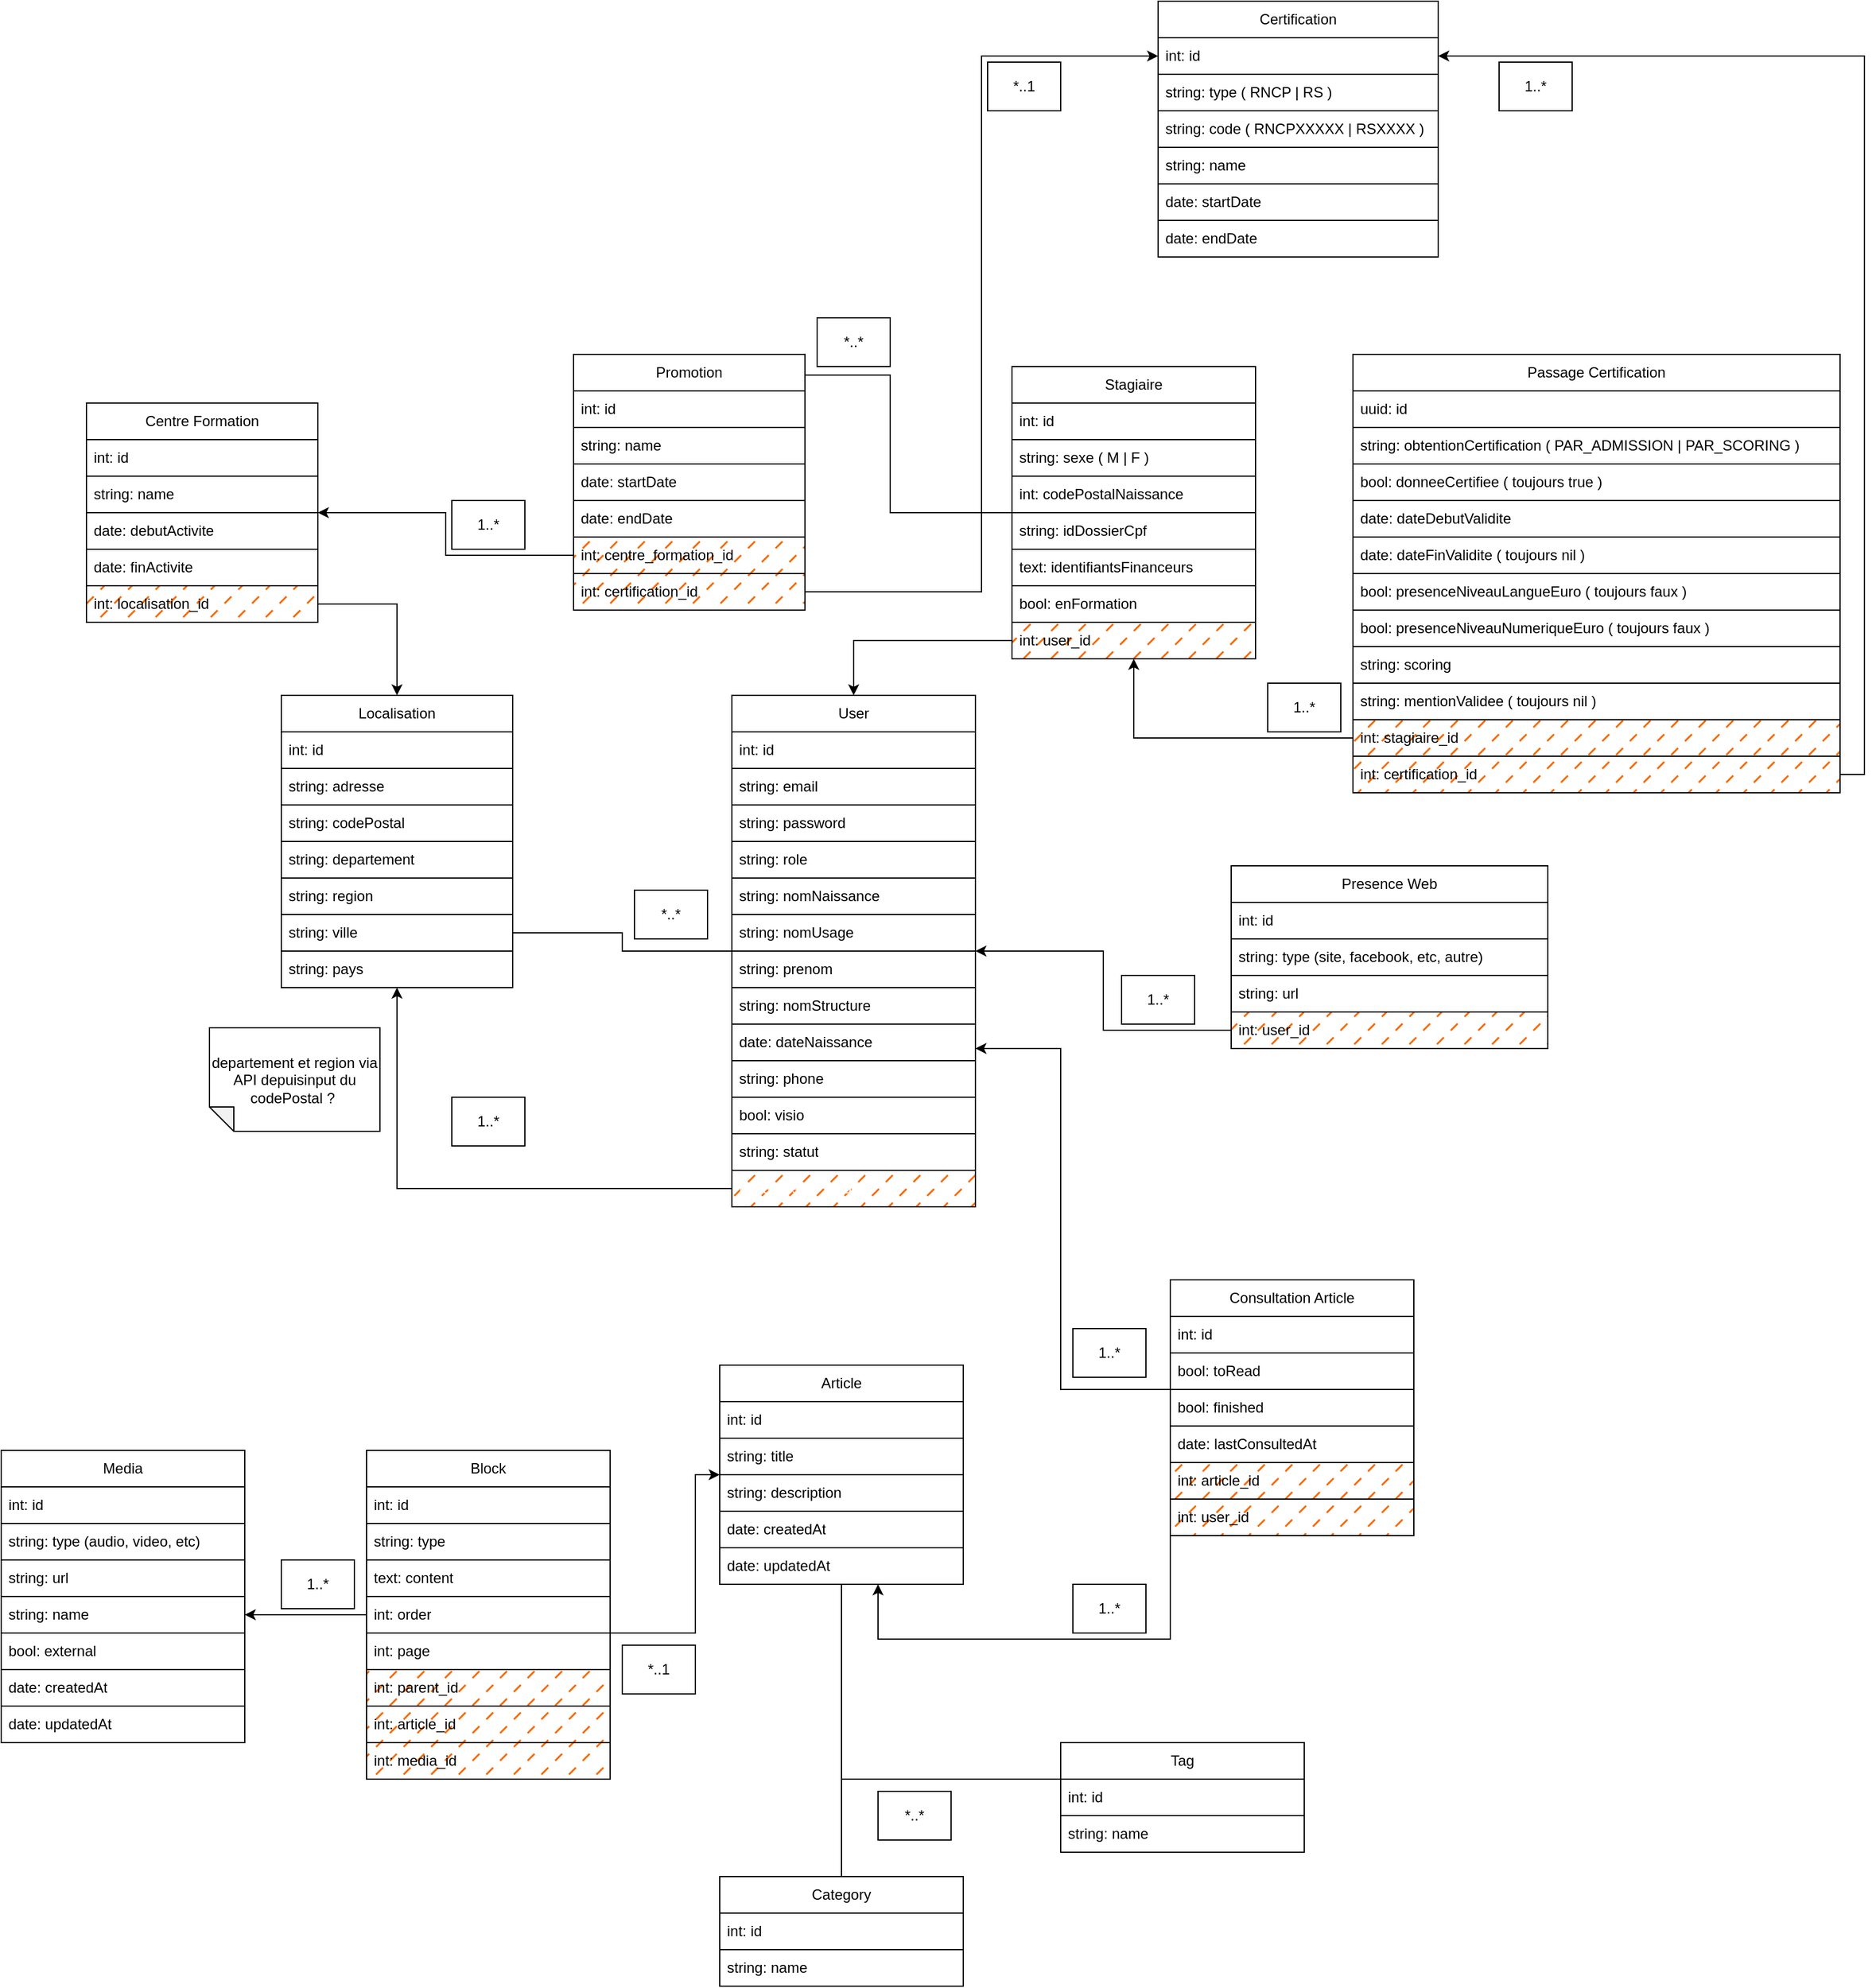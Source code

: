 <mxfile>
    <diagram name="Page-1" id="Tp8htie_owTlGBTcX6JP">
        <mxGraphModel dx="3956" dy="2882" grid="1" gridSize="10" guides="0" tooltips="1" connect="1" arrows="1" fold="1" page="1" pageScale="1" pageWidth="2336" pageHeight="1654" background="none" math="0" shadow="0">
            <root>
                <mxCell id="0"/>
                <mxCell id="1" parent="0"/>
                <mxCell id="n4U7ndQowQ5HId22_Uco-2" value="Certification" style="swimlane;fontStyle=0;childLayout=stackLayout;horizontal=1;startSize=30;horizontalStack=0;resizeParent=1;resizeParentMax=0;resizeLast=0;collapsible=1;marginBottom=0;whiteSpace=wrap;html=1;rounded=0;labelBackgroundColor=none;shadow=0;swimlaneLine=1;fillOpacity=100;snapToPoint=0;fixDash=0;metaEdit=0;backgroundOutline=0;enumerate=0;comic=0;strokeColor=default;" parent="1" vertex="1">
                    <mxGeometry x="-940" y="-1190" width="230" height="210" as="geometry">
                        <mxRectangle x="-190" y="630" width="100" height="30" as="alternateBounds"/>
                    </mxGeometry>
                </mxCell>
                <mxCell id="n4U7ndQowQ5HId22_Uco-3" value="int: id" style="text;align=left;verticalAlign=middle;spacingLeft=4;spacingRight=4;overflow=hidden;points=[[0,0.5],[1,0.5]];portConstraint=eastwest;rotatable=0;whiteSpace=wrap;html=1;rounded=0;labelBackgroundColor=none;shadow=0;swimlaneLine=1;fillOpacity=100;snapToPoint=0;fixDash=0;metaEdit=0;backgroundOutline=0;enumerate=0;comic=0;strokeColor=default;" parent="n4U7ndQowQ5HId22_Uco-2" vertex="1">
                    <mxGeometry y="30" width="230" height="30" as="geometry"/>
                </mxCell>
                <mxCell id="17" value="string: type ( RNCP | RS )" style="text;align=left;verticalAlign=middle;spacingLeft=4;spacingRight=4;overflow=hidden;points=[[0,0.5],[1,0.5]];portConstraint=eastwest;rotatable=0;whiteSpace=wrap;html=1;rounded=0;labelBackgroundColor=none;shadow=0;swimlaneLine=1;fillOpacity=100;snapToPoint=0;fixDash=0;metaEdit=0;backgroundOutline=0;enumerate=0;comic=0;strokeColor=default;" parent="n4U7ndQowQ5HId22_Uco-2" vertex="1">
                    <mxGeometry y="60" width="230" height="30" as="geometry"/>
                </mxCell>
                <mxCell id="n4U7ndQowQ5HId22_Uco-4" value="string: code ( RNCPXXXXX | RSXXXX )" style="text;align=left;verticalAlign=middle;spacingLeft=4;spacingRight=4;overflow=hidden;points=[[0,0.5],[1,0.5]];portConstraint=eastwest;rotatable=0;whiteSpace=wrap;html=1;rounded=0;labelBackgroundColor=none;shadow=0;swimlaneLine=1;fillOpacity=100;snapToPoint=0;fixDash=0;metaEdit=0;backgroundOutline=0;enumerate=0;comic=0;strokeColor=default;" parent="n4U7ndQowQ5HId22_Uco-2" vertex="1">
                    <mxGeometry y="90" width="230" height="30" as="geometry"/>
                </mxCell>
                <mxCell id="n4U7ndQowQ5HId22_Uco-5" value="string: name" style="text;align=left;verticalAlign=middle;spacingLeft=4;spacingRight=4;overflow=hidden;points=[[0,0.5],[1,0.5]];portConstraint=eastwest;rotatable=0;whiteSpace=wrap;html=1;rounded=0;labelBackgroundColor=none;shadow=0;swimlaneLine=1;fillOpacity=100;snapToPoint=0;fixDash=0;metaEdit=0;backgroundOutline=0;enumerate=0;comic=0;strokeColor=default;" parent="n4U7ndQowQ5HId22_Uco-2" vertex="1">
                    <mxGeometry y="120" width="230" height="30" as="geometry"/>
                </mxCell>
                <mxCell id="n4U7ndQowQ5HId22_Uco-6" value="date: startDate" style="text;align=left;verticalAlign=middle;spacingLeft=4;spacingRight=4;overflow=hidden;points=[[0,0.5],[1,0.5]];portConstraint=eastwest;rotatable=0;whiteSpace=wrap;html=1;rounded=0;labelBackgroundColor=none;shadow=0;swimlaneLine=1;fillOpacity=100;snapToPoint=0;fixDash=0;metaEdit=0;backgroundOutline=0;enumerate=0;comic=0;strokeColor=default;" parent="n4U7ndQowQ5HId22_Uco-2" vertex="1">
                    <mxGeometry y="150" width="230" height="30" as="geometry"/>
                </mxCell>
                <mxCell id="n4U7ndQowQ5HId22_Uco-7" value="date: endDate" style="text;align=left;verticalAlign=middle;spacingLeft=4;spacingRight=4;overflow=hidden;points=[[0,0.5],[1,0.5]];portConstraint=eastwest;rotatable=0;whiteSpace=wrap;html=1;rounded=0;labelBackgroundColor=none;shadow=0;swimlaneLine=1;fillOpacity=100;snapToPoint=0;fixDash=0;metaEdit=0;backgroundOutline=0;enumerate=0;comic=0;strokeColor=default;" parent="n4U7ndQowQ5HId22_Uco-2" vertex="1">
                    <mxGeometry y="180" width="230" height="30" as="geometry"/>
                </mxCell>
                <mxCell id="n4U7ndQowQ5HId22_Uco-8" value="Passage Certification" style="swimlane;fontStyle=0;childLayout=stackLayout;horizontal=1;startSize=30;horizontalStack=0;resizeParent=1;resizeParentMax=0;resizeLast=0;collapsible=1;marginBottom=0;whiteSpace=wrap;html=1;rounded=0;labelBackgroundColor=none;shadow=0;swimlaneLine=1;fillOpacity=100;snapToPoint=0;fixDash=0;metaEdit=0;backgroundOutline=0;enumerate=0;comic=0;strokeColor=default;" parent="1" vertex="1">
                    <mxGeometry x="-780" y="-900" width="400" height="360" as="geometry"/>
                </mxCell>
                <mxCell id="n4U7ndQowQ5HId22_Uco-9" value="uuid: id" style="text;align=left;verticalAlign=middle;spacingLeft=4;spacingRight=4;overflow=hidden;points=[[0,0.5],[1,0.5]];portConstraint=eastwest;rotatable=0;whiteSpace=wrap;html=1;rounded=0;labelBackgroundColor=none;shadow=0;swimlaneLine=1;fillOpacity=100;snapToPoint=0;fixDash=0;metaEdit=0;backgroundOutline=0;enumerate=0;comic=0;strokeColor=default;" parent="n4U7ndQowQ5HId22_Uco-8" vertex="1">
                    <mxGeometry y="30" width="400" height="30" as="geometry"/>
                </mxCell>
                <mxCell id="n4U7ndQowQ5HId22_Uco-10" value="string: obtentionCertification ( PAR_ADMISSION | PAR_SCORING )" style="text;align=left;verticalAlign=middle;spacingLeft=4;spacingRight=4;overflow=hidden;points=[[0,0.5],[1,0.5]];portConstraint=eastwest;rotatable=0;whiteSpace=wrap;html=1;rounded=0;labelBackgroundColor=none;shadow=0;swimlaneLine=1;fillOpacity=100;snapToPoint=0;fixDash=0;metaEdit=0;backgroundOutline=0;enumerate=0;comic=0;strokeColor=default;" parent="n4U7ndQowQ5HId22_Uco-8" vertex="1">
                    <mxGeometry y="60" width="400" height="30" as="geometry"/>
                </mxCell>
                <mxCell id="n4U7ndQowQ5HId22_Uco-11" value="bool: donneeCertifiee ( toujours true )" style="text;align=left;verticalAlign=middle;spacingLeft=4;spacingRight=4;overflow=hidden;points=[[0,0.5],[1,0.5]];portConstraint=eastwest;rotatable=0;whiteSpace=wrap;html=1;rounded=0;labelBackgroundColor=none;shadow=0;swimlaneLine=1;fillOpacity=100;snapToPoint=0;fixDash=0;metaEdit=0;backgroundOutline=0;enumerate=0;comic=0;strokeColor=default;" parent="n4U7ndQowQ5HId22_Uco-8" vertex="1">
                    <mxGeometry y="90" width="400" height="30" as="geometry"/>
                </mxCell>
                <mxCell id="n4U7ndQowQ5HId22_Uco-12" value="date: dateDebutValidite" style="text;align=left;verticalAlign=middle;spacingLeft=4;spacingRight=4;overflow=hidden;points=[[0,0.5],[1,0.5]];portConstraint=eastwest;rotatable=0;whiteSpace=wrap;html=1;rounded=0;labelBackgroundColor=none;shadow=0;swimlaneLine=1;fillOpacity=100;snapToPoint=0;fixDash=0;metaEdit=0;backgroundOutline=0;enumerate=0;comic=0;strokeColor=default;" parent="n4U7ndQowQ5HId22_Uco-8" vertex="1">
                    <mxGeometry y="120" width="400" height="30" as="geometry"/>
                </mxCell>
                <mxCell id="n4U7ndQowQ5HId22_Uco-13" value="date: dateFinValidite ( toujours nil )" style="text;align=left;verticalAlign=middle;spacingLeft=4;spacingRight=4;overflow=hidden;points=[[0,0.5],[1,0.5]];portConstraint=eastwest;rotatable=0;whiteSpace=wrap;html=1;rounded=0;labelBackgroundColor=none;shadow=0;swimlaneLine=1;fillOpacity=100;snapToPoint=0;fixDash=0;metaEdit=0;backgroundOutline=0;enumerate=0;comic=0;strokeColor=default;" parent="n4U7ndQowQ5HId22_Uco-8" vertex="1">
                    <mxGeometry y="150" width="400" height="30" as="geometry"/>
                </mxCell>
                <mxCell id="n4U7ndQowQ5HId22_Uco-14" value="bool: presenceNiveauLangueEuro ( toujours faux )" style="text;align=left;verticalAlign=middle;spacingLeft=4;spacingRight=4;overflow=hidden;points=[[0,0.5],[1,0.5]];portConstraint=eastwest;rotatable=0;whiteSpace=wrap;html=1;rounded=0;labelBackgroundColor=none;shadow=0;swimlaneLine=1;fillOpacity=100;snapToPoint=0;fixDash=0;metaEdit=0;backgroundOutline=0;enumerate=0;comic=0;strokeColor=default;" parent="n4U7ndQowQ5HId22_Uco-8" vertex="1">
                    <mxGeometry y="180" width="400" height="30" as="geometry"/>
                </mxCell>
                <mxCell id="n4U7ndQowQ5HId22_Uco-15" value="bool: presenceNiveauNumeriqueEuro ( toujours faux )" style="text;align=left;verticalAlign=middle;spacingLeft=4;spacingRight=4;overflow=hidden;points=[[0,0.5],[1,0.5]];portConstraint=eastwest;rotatable=0;whiteSpace=wrap;html=1;rounded=0;labelBackgroundColor=none;shadow=0;swimlaneLine=1;fillOpacity=100;snapToPoint=0;fixDash=0;metaEdit=0;backgroundOutline=0;enumerate=0;comic=0;strokeColor=default;" parent="n4U7ndQowQ5HId22_Uco-8" vertex="1">
                    <mxGeometry y="210" width="400" height="30" as="geometry"/>
                </mxCell>
                <mxCell id="n4U7ndQowQ5HId22_Uco-16" value="string: scoring" style="text;align=left;verticalAlign=middle;spacingLeft=4;spacingRight=4;overflow=hidden;points=[[0,0.5],[1,0.5]];portConstraint=eastwest;rotatable=0;whiteSpace=wrap;html=1;rounded=0;labelBackgroundColor=none;shadow=0;swimlaneLine=1;fillOpacity=100;snapToPoint=0;fixDash=0;metaEdit=0;backgroundOutline=0;enumerate=0;comic=0;strokeColor=default;" parent="n4U7ndQowQ5HId22_Uco-8" vertex="1">
                    <mxGeometry y="240" width="400" height="30" as="geometry"/>
                </mxCell>
                <mxCell id="n4U7ndQowQ5HId22_Uco-17" value="string: mentionValidee ( toujours nil )" style="text;align=left;verticalAlign=middle;spacingLeft=4;spacingRight=4;overflow=hidden;points=[[0,0.5],[1,0.5]];portConstraint=eastwest;rotatable=0;whiteSpace=wrap;html=1;rounded=0;labelBackgroundColor=none;shadow=0;swimlaneLine=1;fillOpacity=100;snapToPoint=0;fixDash=0;metaEdit=0;backgroundOutline=0;enumerate=0;comic=0;strokeColor=default;" parent="n4U7ndQowQ5HId22_Uco-8" vertex="1">
                    <mxGeometry y="270" width="400" height="30" as="geometry"/>
                </mxCell>
                <mxCell id="n4U7ndQowQ5HId22_Uco-43" value="int: stagiaire_id" style="text;align=left;verticalAlign=middle;spacingLeft=4;spacingRight=4;overflow=hidden;points=[[0,0.5],[1,0.5]];portConstraint=eastwest;rotatable=0;whiteSpace=wrap;html=1;rounded=0;labelBackgroundColor=none;shadow=0;swimlaneLine=1;fillOpacity=100;snapToPoint=0;fixDash=0;metaEdit=0;backgroundOutline=0;enumerate=0;comic=0;strokeColor=default;fillColor=#FA6800;fillStyle=dashed;" parent="n4U7ndQowQ5HId22_Uco-8" vertex="1">
                    <mxGeometry y="300" width="400" height="30" as="geometry"/>
                </mxCell>
                <mxCell id="n4U7ndQowQ5HId22_Uco-44" value="int: certification_id" style="text;align=left;verticalAlign=middle;spacingLeft=4;spacingRight=4;overflow=hidden;points=[[0,0.5],[1,0.5]];portConstraint=eastwest;rotatable=0;whiteSpace=wrap;html=1;rounded=0;labelBackgroundColor=none;shadow=0;swimlaneLine=1;fillOpacity=100;snapToPoint=0;fixDash=0;metaEdit=0;backgroundOutline=0;enumerate=0;comic=0;strokeColor=default;fillColor=#FA6800;fillStyle=dashed;" parent="n4U7ndQowQ5HId22_Uco-8" vertex="1">
                    <mxGeometry y="330" width="400" height="30" as="geometry"/>
                </mxCell>
                <mxCell id="MeiVLNRS7NFo7emPaHsi-109" style="edgeStyle=orthogonalEdgeStyle;rounded=0;orthogonalLoop=1;jettySize=auto;html=1;entryX=1;entryY=0.081;entryDx=0;entryDy=0;entryPerimeter=0;endArrow=none;endFill=0;" parent="1" source="122" target="2" edge="1">
                    <mxGeometry relative="1" as="geometry">
                        <mxPoint x="-1140" y="-790" as="sourcePoint"/>
                        <Array as="points">
                            <mxPoint x="-1160" y="-770"/>
                            <mxPoint x="-1160" y="-883"/>
                        </Array>
                    </mxGeometry>
                </mxCell>
                <mxCell id="n4U7ndQowQ5HId22_Uco-41" value="1..*" style="text;align=center;html=1;verticalAlign=middle;whiteSpace=wrap;rounded=0;labelBackgroundColor=none;shadow=0;swimlaneLine=1;fillOpacity=100;snapToPoint=0;fixDash=0;metaEdit=0;backgroundOutline=0;enumerate=0;comic=0;strokeColor=default;" parent="1" vertex="1">
                    <mxGeometry x="-850" y="-630" width="60" height="40" as="geometry"/>
                </mxCell>
                <mxCell id="2" value="Promotion" style="swimlane;fontStyle=0;childLayout=stackLayout;horizontal=1;startSize=30;horizontalStack=0;resizeParent=1;resizeParentMax=0;resizeLast=0;collapsible=1;marginBottom=0;whiteSpace=wrap;html=1;rounded=0;labelBackgroundColor=none;shadow=0;swimlaneLine=1;fillOpacity=100;snapToPoint=0;fixDash=0;metaEdit=0;backgroundOutline=0;enumerate=0;comic=0;strokeColor=default;" parent="1" vertex="1">
                    <mxGeometry x="-1420" y="-900" width="190" height="210" as="geometry"/>
                </mxCell>
                <mxCell id="18" value="int: id" style="text;align=left;verticalAlign=middle;spacingLeft=4;spacingRight=4;overflow=hidden;points=[[0,0.5],[1,0.5]];portConstraint=eastwest;rotatable=0;whiteSpace=wrap;html=1;rounded=0;labelBackgroundColor=none;shadow=0;swimlaneLine=1;fillOpacity=100;snapToPoint=0;fixDash=0;metaEdit=0;backgroundOutline=0;enumerate=0;comic=0;strokeColor=default;" parent="2" vertex="1">
                    <mxGeometry y="30" width="190" height="30" as="geometry"/>
                </mxCell>
                <mxCell id="3" value="string: name" style="text;align=left;verticalAlign=middle;spacingLeft=4;spacingRight=4;overflow=hidden;points=[[0,0.5],[1,0.5]];portConstraint=eastwest;rotatable=0;whiteSpace=wrap;html=1;rounded=0;labelBackgroundColor=none;shadow=0;swimlaneLine=1;fillOpacity=100;snapToPoint=0;fixDash=0;metaEdit=0;backgroundOutline=0;enumerate=0;comic=0;strokeColor=default;" parent="2" vertex="1">
                    <mxGeometry y="60" width="190" height="30" as="geometry"/>
                </mxCell>
                <mxCell id="19" value="date: startDate" style="text;align=left;verticalAlign=middle;spacingLeft=4;spacingRight=4;overflow=hidden;points=[[0,0.5],[1,0.5]];portConstraint=eastwest;rotatable=0;whiteSpace=wrap;html=1;rounded=0;labelBackgroundColor=none;shadow=0;swimlaneLine=1;fillOpacity=100;snapToPoint=0;fixDash=0;metaEdit=0;backgroundOutline=0;enumerate=0;comic=0;strokeColor=default;" parent="2" vertex="1">
                    <mxGeometry y="90" width="190" height="30" as="geometry"/>
                </mxCell>
                <mxCell id="20" value="date: endDate" style="text;align=left;verticalAlign=middle;spacingLeft=4;spacingRight=4;overflow=hidden;points=[[0,0.5],[1,0.5]];portConstraint=eastwest;rotatable=0;whiteSpace=wrap;html=1;rounded=0;labelBackgroundColor=none;shadow=0;swimlaneLine=1;fillOpacity=100;snapToPoint=0;fixDash=0;metaEdit=0;backgroundOutline=0;enumerate=0;comic=0;strokeColor=default;" parent="2" vertex="1">
                    <mxGeometry y="120" width="190" height="30" as="geometry"/>
                </mxCell>
                <mxCell id="29" value="int: centre_formation_id" style="text;align=left;verticalAlign=middle;spacingLeft=4;spacingRight=4;overflow=hidden;points=[[0,0.5],[1,0.5]];portConstraint=eastwest;rotatable=0;whiteSpace=wrap;html=1;rounded=0;labelBackgroundColor=none;shadow=0;swimlaneLine=1;fillOpacity=100;snapToPoint=0;fixDash=0;metaEdit=0;backgroundOutline=0;enumerate=0;comic=0;strokeColor=default;fillColor=#FA6800;fillStyle=dashed;" parent="2" vertex="1">
                    <mxGeometry y="150" width="190" height="30" as="geometry"/>
                </mxCell>
                <mxCell id="21" value="int: certification_id" style="text;align=left;verticalAlign=middle;spacingLeft=4;spacingRight=4;overflow=hidden;points=[[0,0.5],[1,0.5]];portConstraint=eastwest;rotatable=0;whiteSpace=wrap;html=1;rounded=0;labelBackgroundColor=none;shadow=0;swimlaneLine=1;fillOpacity=100;snapToPoint=0;fixDash=0;metaEdit=0;backgroundOutline=0;enumerate=0;comic=0;strokeColor=default;fillColor=#FA6800;fillStyle=dashed;" parent="2" vertex="1">
                    <mxGeometry y="180" width="190" height="30" as="geometry"/>
                </mxCell>
                <mxCell id="23" value="Centre Formation" style="swimlane;fontStyle=0;childLayout=stackLayout;horizontal=1;startSize=30;horizontalStack=0;resizeParent=1;resizeParentMax=0;resizeLast=0;collapsible=1;marginBottom=0;whiteSpace=wrap;html=1;rounded=0;labelBackgroundColor=none;shadow=0;swimlaneLine=1;fillOpacity=100;snapToPoint=0;fixDash=0;metaEdit=0;backgroundOutline=0;enumerate=0;comic=0;strokeColor=default;" parent="1" vertex="1">
                    <mxGeometry x="-1820" y="-860" width="190" height="180" as="geometry"/>
                </mxCell>
                <mxCell id="24" value="int: id" style="text;align=left;verticalAlign=middle;spacingLeft=4;spacingRight=4;overflow=hidden;points=[[0,0.5],[1,0.5]];portConstraint=eastwest;rotatable=0;whiteSpace=wrap;html=1;rounded=0;labelBackgroundColor=none;shadow=0;swimlaneLine=1;fillOpacity=100;snapToPoint=0;fixDash=0;metaEdit=0;backgroundOutline=0;enumerate=0;comic=0;strokeColor=default;" parent="23" vertex="1">
                    <mxGeometry y="30" width="190" height="30" as="geometry"/>
                </mxCell>
                <mxCell id="25" value="string: name" style="text;align=left;verticalAlign=middle;spacingLeft=4;spacingRight=4;overflow=hidden;points=[[0,0.5],[1,0.5]];portConstraint=eastwest;rotatable=0;whiteSpace=wrap;html=1;rounded=0;labelBackgroundColor=none;shadow=0;swimlaneLine=1;fillOpacity=100;snapToPoint=0;fixDash=0;metaEdit=0;backgroundOutline=0;enumerate=0;comic=0;strokeColor=default;" parent="23" vertex="1">
                    <mxGeometry y="60" width="190" height="30" as="geometry"/>
                </mxCell>
                <mxCell id="26" value="date: debutActivite" style="text;align=left;verticalAlign=middle;spacingLeft=4;spacingRight=4;overflow=hidden;points=[[0,0.5],[1,0.5]];portConstraint=eastwest;rotatable=0;whiteSpace=wrap;html=1;rounded=0;labelBackgroundColor=none;shadow=0;swimlaneLine=1;fillOpacity=100;snapToPoint=0;fixDash=0;metaEdit=0;backgroundOutline=0;enumerate=0;comic=0;strokeColor=default;" parent="23" vertex="1">
                    <mxGeometry y="90" width="190" height="30" as="geometry"/>
                </mxCell>
                <mxCell id="27" value="date: finActivite" style="text;align=left;verticalAlign=middle;spacingLeft=4;spacingRight=4;overflow=hidden;points=[[0,0.5],[1,0.5]];portConstraint=eastwest;rotatable=0;whiteSpace=wrap;html=1;rounded=0;labelBackgroundColor=none;shadow=0;swimlaneLine=1;fillOpacity=100;snapToPoint=0;fixDash=0;metaEdit=0;backgroundOutline=0;enumerate=0;comic=0;strokeColor=default;" parent="23" vertex="1">
                    <mxGeometry y="120" width="190" height="30" as="geometry"/>
                </mxCell>
                <mxCell id="76" value="int: localisation_id" style="text;align=left;verticalAlign=middle;spacingLeft=4;spacingRight=4;overflow=hidden;points=[[0,0.5],[1,0.5]];portConstraint=eastwest;rotatable=0;whiteSpace=wrap;html=1;rounded=0;labelBackgroundColor=none;shadow=0;swimlaneLine=1;fillOpacity=100;snapToPoint=0;fixDash=0;metaEdit=0;backgroundOutline=0;enumerate=0;comic=0;strokeColor=default;fillColor=#FA6800;fillStyle=dashed;" parent="23" vertex="1">
                    <mxGeometry y="150" width="190" height="30" as="geometry"/>
                </mxCell>
                <mxCell id="50" style="edgeStyle=orthogonalEdgeStyle;rounded=0;html=1;endArrow=none;endFill=0;labelBackgroundColor=none;fontColor=default;shadow=0;swimlaneLine=1;fillOpacity=100;snapToPoint=0;fixDash=0;metaEdit=0;backgroundOutline=0;enumerate=0;comic=0;strokeColor=default;" parent="1" source="38" target="166" edge="1">
                    <mxGeometry relative="1" as="geometry">
                        <mxPoint x="-1290" y="-715" as="targetPoint"/>
                    </mxGeometry>
                </mxCell>
                <mxCell id="33" value="Localisation" style="swimlane;fontStyle=0;childLayout=stackLayout;horizontal=1;startSize=30;horizontalStack=0;resizeParent=1;resizeParentMax=0;resizeLast=0;collapsible=1;marginBottom=0;whiteSpace=wrap;html=1;rounded=0;labelBackgroundColor=none;shadow=0;swimlaneLine=1;fillOpacity=100;snapToPoint=0;fixDash=0;metaEdit=0;backgroundOutline=0;enumerate=0;comic=0;strokeColor=default;" parent="1" vertex="1">
                    <mxGeometry x="-1660" y="-620" width="190" height="240" as="geometry"/>
                </mxCell>
                <mxCell id="34" value="int: id" style="text;align=left;verticalAlign=middle;spacingLeft=4;spacingRight=4;overflow=hidden;points=[[0,0.5],[1,0.5]];portConstraint=eastwest;rotatable=0;whiteSpace=wrap;html=1;rounded=0;labelBackgroundColor=none;shadow=0;swimlaneLine=1;fillOpacity=100;snapToPoint=0;fixDash=0;metaEdit=0;backgroundOutline=0;enumerate=0;comic=0;strokeColor=default;" parent="33" vertex="1">
                    <mxGeometry y="30" width="190" height="30" as="geometry"/>
                </mxCell>
                <mxCell id="36" value="string: adresse" style="text;align=left;verticalAlign=middle;spacingLeft=4;spacingRight=4;overflow=hidden;points=[[0,0.5],[1,0.5]];portConstraint=eastwest;rotatable=0;whiteSpace=wrap;html=1;rounded=0;labelBackgroundColor=none;shadow=0;swimlaneLine=1;fillOpacity=100;snapToPoint=0;fixDash=0;metaEdit=0;backgroundOutline=0;enumerate=0;comic=0;strokeColor=default;" parent="33" vertex="1">
                    <mxGeometry y="60" width="190" height="30" as="geometry"/>
                </mxCell>
                <mxCell id="35" value="string:&amp;nbsp;codePostal" style="text;align=left;verticalAlign=middle;spacingLeft=4;spacingRight=4;overflow=hidden;points=[[0,0.5],[1,0.5]];portConstraint=eastwest;rotatable=0;whiteSpace=wrap;html=1;rounded=0;labelBackgroundColor=none;shadow=0;swimlaneLine=1;fillOpacity=100;snapToPoint=0;fixDash=0;metaEdit=0;backgroundOutline=0;enumerate=0;comic=0;strokeColor=default;" parent="33" vertex="1">
                    <mxGeometry y="90" width="190" height="30" as="geometry"/>
                </mxCell>
                <mxCell id="79" value="string: departement&amp;nbsp;" style="text;align=left;verticalAlign=middle;spacingLeft=4;spacingRight=4;overflow=hidden;points=[[0,0.5],[1,0.5]];portConstraint=eastwest;rotatable=0;whiteSpace=wrap;html=1;rounded=0;labelBackgroundColor=none;shadow=0;swimlaneLine=1;fillOpacity=100;snapToPoint=0;fixDash=0;metaEdit=0;backgroundOutline=0;enumerate=0;comic=0;strokeColor=default;" parent="33" vertex="1">
                    <mxGeometry y="120" width="190" height="30" as="geometry"/>
                </mxCell>
                <mxCell id="80" value="string: region" style="text;align=left;verticalAlign=middle;spacingLeft=4;spacingRight=4;overflow=hidden;points=[[0,0.5],[1,0.5]];portConstraint=eastwest;rotatable=0;whiteSpace=wrap;html=1;rounded=0;labelBackgroundColor=none;shadow=0;swimlaneLine=1;fillOpacity=100;snapToPoint=0;fixDash=0;metaEdit=0;backgroundOutline=0;enumerate=0;comic=0;strokeColor=default;" parent="33" vertex="1">
                    <mxGeometry y="150" width="190" height="30" as="geometry"/>
                </mxCell>
                <mxCell id="38" value="string: ville" style="text;align=left;verticalAlign=middle;spacingLeft=4;spacingRight=4;overflow=hidden;points=[[0,0.5],[1,0.5]];portConstraint=eastwest;rotatable=0;whiteSpace=wrap;html=1;rounded=0;labelBackgroundColor=none;shadow=0;swimlaneLine=1;fillOpacity=100;snapToPoint=0;fixDash=0;metaEdit=0;backgroundOutline=0;enumerate=0;comic=0;strokeColor=default;" parent="33" vertex="1">
                    <mxGeometry y="180" width="190" height="30" as="geometry"/>
                </mxCell>
                <mxCell id="37" value="string: pays" style="text;align=left;verticalAlign=middle;spacingLeft=4;spacingRight=4;overflow=hidden;points=[[0,0.5],[1,0.5]];portConstraint=eastwest;rotatable=0;whiteSpace=wrap;html=1;rounded=0;labelBackgroundColor=none;shadow=0;swimlaneLine=1;fillOpacity=100;snapToPoint=0;fixDash=0;metaEdit=0;backgroundOutline=0;enumerate=0;comic=0;strokeColor=default;" parent="33" vertex="1">
                    <mxGeometry y="210" width="190" height="30" as="geometry"/>
                </mxCell>
                <mxCell id="51" value="*..*" style="text;align=center;html=1;verticalAlign=middle;whiteSpace=wrap;rounded=0;labelBackgroundColor=none;shadow=0;swimlaneLine=1;fillOpacity=100;snapToPoint=0;fixDash=0;metaEdit=0;backgroundOutline=0;enumerate=0;comic=0;strokeColor=default;" parent="1" vertex="1">
                    <mxGeometry x="-1370" y="-460" width="60" height="40" as="geometry"/>
                </mxCell>
                <mxCell id="56" value="1..*" style="text;align=center;html=1;verticalAlign=middle;whiteSpace=wrap;rounded=0;labelBackgroundColor=none;shadow=0;swimlaneLine=1;fillOpacity=100;snapToPoint=0;fixDash=0;metaEdit=0;backgroundOutline=0;enumerate=0;comic=0;strokeColor=default;" parent="1" vertex="1">
                    <mxGeometry x="-1520" y="-780" width="60" height="40" as="geometry"/>
                </mxCell>
                <mxCell id="57" value="*..1" style="text;align=center;html=1;verticalAlign=middle;whiteSpace=wrap;rounded=0;labelBackgroundColor=none;shadow=0;swimlaneLine=1;fillOpacity=100;snapToPoint=0;fixDash=0;metaEdit=0;backgroundOutline=0;enumerate=0;comic=0;strokeColor=default;" parent="1" vertex="1">
                    <mxGeometry x="-1080" y="-1140" width="60" height="40" as="geometry"/>
                </mxCell>
                <mxCell id="85" value="departement et region via API depuisinput du codePostal ?&amp;nbsp;" style="shape=note;whiteSpace=wrap;html=1;backgroundOutline=0;darkOpacity=0.05;fillStyle=solid;direction=west;gradientDirection=north;shadow=0;size=20;pointerEvents=1;rounded=0;labelBackgroundColor=none;swimlaneLine=1;fillOpacity=100;snapToPoint=0;fixDash=0;metaEdit=0;enumerate=0;comic=0;strokeColor=default;" parent="1" vertex="1">
                    <mxGeometry x="-1719" y="-347" width="140" height="85" as="geometry"/>
                </mxCell>
                <mxCell id="94" style="edgeStyle=orthogonalEdgeStyle;rounded=0;html=1;startArrow=none;startFill=0;endArrow=classic;endFill=1;labelBackgroundColor=none;fontColor=default;shadow=0;swimlaneLine=1;fillOpacity=100;snapToPoint=0;fixDash=0;metaEdit=0;backgroundOutline=0;enumerate=0;comic=0;strokeColor=default;" parent="1" source="93" target="166" edge="1">
                    <mxGeometry relative="1" as="geometry">
                        <mxPoint x="-1040" y="-425" as="targetPoint"/>
                    </mxGeometry>
                </mxCell>
                <mxCell id="87" value="Presence Web" style="swimlane;fontStyle=0;childLayout=stackLayout;horizontal=1;startSize=30;horizontalStack=0;resizeParent=1;resizeParentMax=0;resizeLast=0;collapsible=1;marginBottom=0;whiteSpace=wrap;html=1;rounded=0;labelBackgroundColor=none;fillColor=default;shadow=0;swimlaneLine=1;fillOpacity=100;snapToPoint=0;fixDash=0;metaEdit=0;backgroundOutline=0;enumerate=0;comic=0;strokeColor=default;" parent="1" vertex="1">
                    <mxGeometry x="-880" y="-480" width="260" height="150" as="geometry">
                        <mxRectangle x="-190" y="630" width="100" height="30" as="alternateBounds"/>
                    </mxGeometry>
                </mxCell>
                <mxCell id="88" value="int: id" style="text;align=left;verticalAlign=middle;spacingLeft=4;spacingRight=4;overflow=hidden;points=[[0,0.5],[1,0.5]];portConstraint=eastwest;rotatable=0;whiteSpace=wrap;html=1;rounded=0;labelBackgroundColor=none;shadow=0;swimlaneLine=1;fillOpacity=100;snapToPoint=0;fixDash=0;metaEdit=0;backgroundOutline=0;enumerate=0;comic=0;strokeColor=default;" parent="87" vertex="1">
                    <mxGeometry y="30" width="260" height="30" as="geometry"/>
                </mxCell>
                <mxCell id="89" value="string: type (site, facebook, etc, autre)" style="text;align=left;verticalAlign=middle;spacingLeft=4;spacingRight=4;overflow=hidden;points=[[0,0.5],[1,0.5]];portConstraint=eastwest;rotatable=0;whiteSpace=wrap;html=1;rounded=0;labelBackgroundColor=none;shadow=0;swimlaneLine=1;fillOpacity=100;snapToPoint=0;fixDash=0;metaEdit=0;backgroundOutline=0;enumerate=0;comic=0;strokeColor=default;" parent="87" vertex="1">
                    <mxGeometry y="60" width="260" height="30" as="geometry"/>
                </mxCell>
                <mxCell id="90" value="string: url" style="text;align=left;verticalAlign=middle;spacingLeft=4;spacingRight=4;overflow=hidden;points=[[0,0.5],[1,0.5]];portConstraint=eastwest;rotatable=0;whiteSpace=wrap;html=1;rounded=0;labelBackgroundColor=none;fillColor=none;shadow=0;swimlaneLine=1;fillOpacity=100;snapToPoint=0;fixDash=0;metaEdit=0;backgroundOutline=0;enumerate=0;comic=0;strokeColor=default;" parent="87" vertex="1">
                    <mxGeometry y="90" width="260" height="30" as="geometry"/>
                </mxCell>
                <mxCell id="93" value="int: user_id" style="text;align=left;verticalAlign=middle;spacingLeft=4;spacingRight=4;overflow=hidden;points=[[0,0.5],[1,0.5]];portConstraint=eastwest;rotatable=0;whiteSpace=wrap;html=1;rounded=0;labelBackgroundColor=none;shadow=0;swimlaneLine=1;fillOpacity=100;snapToPoint=0;fixDash=0;metaEdit=0;backgroundOutline=0;enumerate=0;comic=0;strokeColor=default;fillColor=#FA6800;fillStyle=dashed;" parent="87" vertex="1">
                    <mxGeometry y="120" width="260" height="30" as="geometry"/>
                </mxCell>
                <mxCell id="95" value="1..*" style="text;align=center;html=1;verticalAlign=middle;whiteSpace=wrap;rounded=0;labelBackgroundColor=none;shadow=0;swimlaneLine=1;fillOpacity=100;snapToPoint=0;fixDash=0;metaEdit=0;backgroundOutline=0;enumerate=0;comic=0;strokeColor=default;" parent="1" vertex="1">
                    <mxGeometry x="-970" y="-390" width="60" height="40" as="geometry"/>
                </mxCell>
                <mxCell id="MeiVLNRS7NFo7emPaHsi-104" style="edgeStyle=orthogonalEdgeStyle;rounded=0;orthogonalLoop=1;jettySize=auto;html=1;exitX=1;exitY=0.5;exitDx=0;exitDy=0;entryX=1;entryY=0.5;entryDx=0;entryDy=0;" parent="1" source="n4U7ndQowQ5HId22_Uco-44" target="n4U7ndQowQ5HId22_Uco-3" edge="1">
                    <mxGeometry relative="1" as="geometry"/>
                </mxCell>
                <mxCell id="MeiVLNRS7NFo7emPaHsi-107" style="edgeStyle=orthogonalEdgeStyle;rounded=0;orthogonalLoop=1;jettySize=auto;html=1;exitX=1;exitY=0.5;exitDx=0;exitDy=0;" parent="1" source="21" target="n4U7ndQowQ5HId22_Uco-3" edge="1">
                    <mxGeometry relative="1" as="geometry"/>
                </mxCell>
                <mxCell id="MeiVLNRS7NFo7emPaHsi-110" value="1..*" style="text;align=center;html=1;verticalAlign=middle;whiteSpace=wrap;rounded=0;labelBackgroundColor=none;shadow=0;swimlaneLine=1;fillOpacity=100;snapToPoint=0;fixDash=0;metaEdit=0;backgroundOutline=0;enumerate=0;comic=0;strokeColor=default;" parent="1" vertex="1">
                    <mxGeometry x="-660" y="-1140" width="60" height="40" as="geometry"/>
                </mxCell>
                <mxCell id="MeiVLNRS7NFo7emPaHsi-111" style="edgeStyle=orthogonalEdgeStyle;rounded=0;orthogonalLoop=1;jettySize=auto;html=1;exitX=0;exitY=0.5;exitDx=0;exitDy=0;" parent="1" source="n4U7ndQowQ5HId22_Uco-43" target="122" edge="1">
                    <mxGeometry relative="1" as="geometry">
                        <mxPoint x="-960" y="-70" as="targetPoint"/>
                    </mxGeometry>
                </mxCell>
                <mxCell id="105" style="edgeStyle=orthogonalEdgeStyle;rounded=0;html=1;startArrow=none;startFill=0;endArrow=classic;endFill=1;exitX=0;exitY=0.5;exitDx=0;exitDy=0;" parent="1" source="180" target="33" edge="1">
                    <mxGeometry relative="1" as="geometry">
                        <mxPoint x="-1280" y="-270" as="sourcePoint"/>
                    </mxGeometry>
                </mxCell>
                <mxCell id="106" value="1..*" style="text;align=center;html=1;verticalAlign=middle;whiteSpace=wrap;rounded=0;labelBackgroundColor=none;shadow=0;swimlaneLine=1;fillOpacity=100;snapToPoint=0;fixDash=0;metaEdit=0;backgroundOutline=0;enumerate=0;comic=0;strokeColor=default;" parent="1" vertex="1">
                    <mxGeometry x="-1520" y="-290" width="60" height="40" as="geometry"/>
                </mxCell>
                <mxCell id="122" value="Stagiaire" style="swimlane;fontStyle=0;childLayout=stackLayout;horizontal=1;startSize=30;horizontalStack=0;resizeParent=1;resizeParentMax=0;resizeLast=0;collapsible=1;marginBottom=0;whiteSpace=wrap;html=1;rounded=0;labelBackgroundColor=none;shadow=0;swimlaneLine=1;fillOpacity=100;snapToPoint=0;fixDash=0;metaEdit=0;backgroundOutline=0;enumerate=0;comic=0;strokeColor=default;" parent="1" vertex="1">
                    <mxGeometry x="-1060" y="-890" width="200" height="240" as="geometry"/>
                </mxCell>
                <mxCell id="123" value="int: id" style="text;align=left;verticalAlign=middle;spacingLeft=4;spacingRight=4;overflow=hidden;points=[[0,0.5],[1,0.5]];portConstraint=eastwest;rotatable=0;whiteSpace=wrap;html=1;rounded=0;labelBackgroundColor=none;shadow=0;swimlaneLine=1;fillOpacity=100;snapToPoint=0;fixDash=0;metaEdit=0;backgroundOutline=0;enumerate=0;comic=0;strokeColor=default;" parent="122" vertex="1">
                    <mxGeometry y="30" width="200" height="30" as="geometry"/>
                </mxCell>
                <mxCell id="128" value="string: sexe ( M | F )" style="text;align=left;verticalAlign=middle;spacingLeft=4;spacingRight=4;overflow=hidden;points=[[0,0.5],[1,0.5]];portConstraint=eastwest;rotatable=0;whiteSpace=wrap;html=1;rounded=0;labelBackgroundColor=none;shadow=0;swimlaneLine=1;fillOpacity=100;snapToPoint=0;fixDash=0;metaEdit=0;backgroundOutline=0;enumerate=0;comic=0;strokeColor=default;" parent="122" vertex="1">
                    <mxGeometry y="60" width="200" height="30" as="geometry"/>
                </mxCell>
                <mxCell id="129" value="int: codePostalNaissance" style="text;align=left;verticalAlign=middle;spacingLeft=4;spacingRight=4;overflow=hidden;points=[[0,0.5],[1,0.5]];portConstraint=eastwest;rotatable=0;whiteSpace=wrap;html=1;rounded=0;labelBackgroundColor=none;shadow=0;swimlaneLine=1;fillOpacity=100;snapToPoint=0;fixDash=0;metaEdit=0;backgroundOutline=0;enumerate=0;comic=0;strokeColor=default;" parent="122" vertex="1">
                    <mxGeometry y="90" width="200" height="30" as="geometry"/>
                </mxCell>
                <mxCell id="130" value="string: idDossierCpf" style="text;align=left;verticalAlign=middle;spacingLeft=4;spacingRight=4;overflow=hidden;points=[[0,0.5],[1,0.5]];portConstraint=eastwest;rotatable=0;whiteSpace=wrap;html=1;rounded=0;labelBackgroundColor=none;shadow=0;swimlaneLine=1;fillOpacity=100;snapToPoint=0;fixDash=0;metaEdit=0;backgroundOutline=0;enumerate=0;comic=0;strokeColor=default;" parent="122" vertex="1">
                    <mxGeometry y="120" width="200" height="30" as="geometry"/>
                </mxCell>
                <mxCell id="133" value="text: identifiantsFinanceurs" style="text;align=left;verticalAlign=middle;spacingLeft=4;spacingRight=4;overflow=hidden;points=[[0,0.5],[1,0.5]];portConstraint=eastwest;rotatable=0;whiteSpace=wrap;html=1;rounded=0;labelBackgroundColor=none;shadow=0;swimlaneLine=1;fillOpacity=100;snapToPoint=0;fixDash=0;metaEdit=0;backgroundOutline=0;enumerate=0;comic=0;strokeColor=default;" parent="122" vertex="1">
                    <mxGeometry y="150" width="200" height="30" as="geometry"/>
                </mxCell>
                <mxCell id="146" value="bool: enFormation" style="text;align=left;verticalAlign=middle;spacingLeft=4;spacingRight=4;overflow=hidden;points=[[0,0.5],[1,0.5]];portConstraint=eastwest;rotatable=0;whiteSpace=wrap;html=1;rounded=0;labelBackgroundColor=none;shadow=0;swimlaneLine=1;fillOpacity=100;snapToPoint=0;fixDash=0;metaEdit=0;backgroundOutline=0;enumerate=0;comic=0;strokeColor=default;" parent="122" vertex="1">
                    <mxGeometry y="180" width="200" height="30" as="geometry"/>
                </mxCell>
                <mxCell id="184" value="int: user_id" style="text;align=left;verticalAlign=middle;spacingLeft=4;spacingRight=4;overflow=hidden;points=[[0,0.5],[1,0.5]];portConstraint=eastwest;rotatable=0;whiteSpace=wrap;html=1;rounded=0;labelBackgroundColor=none;shadow=0;swimlaneLine=1;fillOpacity=100;snapToPoint=0;fixDash=0;metaEdit=0;backgroundOutline=0;enumerate=0;comic=0;strokeColor=default;fillColor=#FA6800;fillStyle=dashed;" parent="122" vertex="1">
                    <mxGeometry y="210" width="200" height="30" as="geometry"/>
                </mxCell>
                <mxCell id="166" value="User" style="swimlane;fontStyle=0;childLayout=stackLayout;horizontal=1;startSize=30;horizontalStack=0;resizeParent=1;resizeParentMax=0;resizeLast=0;collapsible=1;marginBottom=0;whiteSpace=wrap;html=1;rounded=0;labelBackgroundColor=none;shadow=0;swimlaneLine=1;fillOpacity=100;snapToPoint=0;fixDash=0;metaEdit=0;backgroundOutline=0;enumerate=0;comic=0;strokeColor=default;" parent="1" vertex="1">
                    <mxGeometry x="-1290" y="-620" width="200" height="420" as="geometry"/>
                </mxCell>
                <mxCell id="167" value="int: id" style="text;align=left;verticalAlign=middle;spacingLeft=4;spacingRight=4;overflow=hidden;points=[[0,0.5],[1,0.5]];portConstraint=eastwest;rotatable=0;whiteSpace=wrap;html=1;rounded=0;labelBackgroundColor=none;shadow=0;swimlaneLine=1;fillOpacity=100;snapToPoint=0;fixDash=0;metaEdit=0;backgroundOutline=0;enumerate=0;comic=0;strokeColor=default;" parent="166" vertex="1">
                    <mxGeometry y="30" width="200" height="30" as="geometry"/>
                </mxCell>
                <mxCell id="168" value="string: email" style="text;align=left;verticalAlign=middle;spacingLeft=4;spacingRight=4;overflow=hidden;points=[[0,0.5],[1,0.5]];portConstraint=eastwest;rotatable=0;whiteSpace=wrap;html=1;rounded=0;labelBackgroundColor=none;shadow=0;swimlaneLine=1;fillOpacity=100;snapToPoint=0;fixDash=0;metaEdit=0;backgroundOutline=0;enumerate=0;comic=0;strokeColor=default;" parent="166" vertex="1">
                    <mxGeometry y="60" width="200" height="30" as="geometry"/>
                </mxCell>
                <mxCell id="169" value="string: password" style="text;align=left;verticalAlign=middle;spacingLeft=4;spacingRight=4;overflow=hidden;points=[[0,0.5],[1,0.5]];portConstraint=eastwest;rotatable=0;whiteSpace=wrap;html=1;rounded=0;labelBackgroundColor=none;shadow=0;swimlaneLine=1;fillOpacity=100;snapToPoint=0;fixDash=0;metaEdit=0;backgroundOutline=0;enumerate=0;comic=0;strokeColor=default;" parent="166" vertex="1">
                    <mxGeometry y="90" width="200" height="30" as="geometry"/>
                </mxCell>
                <mxCell id="170" value="string: role" style="text;align=left;verticalAlign=middle;spacingLeft=4;spacingRight=4;overflow=hidden;points=[[0,0.5],[1,0.5]];portConstraint=eastwest;rotatable=0;whiteSpace=wrap;html=1;rounded=0;labelBackgroundColor=none;shadow=0;swimlaneLine=1;fillOpacity=100;snapToPoint=0;fixDash=0;metaEdit=0;backgroundOutline=0;enumerate=0;comic=0;strokeColor=default;" parent="166" vertex="1">
                    <mxGeometry y="120" width="200" height="30" as="geometry"/>
                </mxCell>
                <mxCell id="173" value="string: nomNaissance" style="text;align=left;verticalAlign=middle;spacingLeft=4;spacingRight=4;overflow=hidden;points=[[0,0.5],[1,0.5]];portConstraint=eastwest;rotatable=0;whiteSpace=wrap;html=1;rounded=0;labelBackgroundColor=none;shadow=0;swimlaneLine=1;fillOpacity=100;snapToPoint=0;fixDash=0;metaEdit=0;backgroundOutline=0;enumerate=0;comic=0;strokeColor=default;" parent="166" vertex="1">
                    <mxGeometry y="150" width="200" height="30" as="geometry"/>
                </mxCell>
                <mxCell id="174" value="string: nomUsage" style="text;align=left;verticalAlign=middle;spacingLeft=4;spacingRight=4;overflow=hidden;points=[[0,0.5],[1,0.5]];portConstraint=eastwest;rotatable=0;whiteSpace=wrap;html=1;rounded=0;labelBackgroundColor=none;shadow=0;swimlaneLine=1;fillOpacity=100;snapToPoint=0;fixDash=0;metaEdit=0;backgroundOutline=0;enumerate=0;comic=0;strokeColor=default;" parent="166" vertex="1">
                    <mxGeometry y="180" width="200" height="30" as="geometry"/>
                </mxCell>
                <mxCell id="175" value="string: prenom" style="text;align=left;verticalAlign=middle;spacingLeft=4;spacingRight=4;overflow=hidden;points=[[0,0.5],[1,0.5]];portConstraint=eastwest;rotatable=0;whiteSpace=wrap;html=1;rounded=0;labelBackgroundColor=none;shadow=0;swimlaneLine=1;fillOpacity=100;snapToPoint=0;fixDash=0;metaEdit=0;backgroundOutline=0;enumerate=0;comic=0;strokeColor=default;" parent="166" vertex="1">
                    <mxGeometry y="210" width="200" height="30" as="geometry"/>
                </mxCell>
                <mxCell id="182" value="string: nomStructure" style="text;align=left;verticalAlign=middle;spacingLeft=4;spacingRight=4;overflow=hidden;points=[[0,0.5],[1,0.5]];portConstraint=eastwest;rotatable=0;whiteSpace=wrap;html=1;rounded=0;labelBackgroundColor=none;shadow=0;swimlaneLine=1;fillOpacity=100;snapToPoint=0;fixDash=0;metaEdit=0;backgroundOutline=0;enumerate=0;comic=0;strokeColor=default;" parent="166" vertex="1">
                    <mxGeometry y="240" width="200" height="30" as="geometry"/>
                </mxCell>
                <mxCell id="181" value="date: dateNaissance" style="text;align=left;verticalAlign=middle;spacingLeft=4;spacingRight=4;overflow=hidden;points=[[0,0.5],[1,0.5]];portConstraint=eastwest;rotatable=0;whiteSpace=wrap;html=1;rounded=0;labelBackgroundColor=none;shadow=0;swimlaneLine=1;fillOpacity=100;snapToPoint=0;fixDash=0;metaEdit=0;backgroundOutline=0;enumerate=0;comic=0;strokeColor=default;" parent="166" vertex="1">
                    <mxGeometry y="270" width="200" height="30" as="geometry"/>
                </mxCell>
                <mxCell id="177" value="string: phone" style="text;align=left;verticalAlign=middle;spacingLeft=4;spacingRight=4;overflow=hidden;points=[[0,0.5],[1,0.5]];portConstraint=eastwest;rotatable=0;whiteSpace=wrap;html=1;rounded=0;labelBackgroundColor=none;shadow=0;swimlaneLine=1;fillOpacity=100;snapToPoint=0;fixDash=0;metaEdit=0;backgroundOutline=0;enumerate=0;comic=0;strokeColor=default;" parent="166" vertex="1">
                    <mxGeometry y="300" width="200" height="30" as="geometry"/>
                </mxCell>
                <mxCell id="179" value="bool: visio" style="text;align=left;verticalAlign=middle;spacingLeft=4;spacingRight=4;overflow=hidden;points=[[0,0.5],[1,0.5]];portConstraint=eastwest;rotatable=0;whiteSpace=wrap;html=1;rounded=0;labelBackgroundColor=none;shadow=0;swimlaneLine=1;fillOpacity=100;snapToPoint=0;fixDash=0;metaEdit=0;backgroundOutline=0;enumerate=0;comic=0;strokeColor=default;" parent="166" vertex="1">
                    <mxGeometry y="330" width="200" height="30" as="geometry"/>
                </mxCell>
                <mxCell id="144" value="string: statut" style="text;align=left;verticalAlign=middle;spacingLeft=4;spacingRight=4;overflow=hidden;points=[[0,0.5],[1,0.5]];portConstraint=eastwest;rotatable=0;whiteSpace=wrap;html=1;rounded=0;labelBackgroundColor=none;shadow=0;swimlaneLine=1;fillOpacity=100;snapToPoint=0;fixDash=0;metaEdit=0;backgroundOutline=0;enumerate=0;comic=0;strokeColor=default;" parent="166" vertex="1">
                    <mxGeometry y="360" width="200" height="30" as="geometry"/>
                </mxCell>
                <mxCell id="180" value="int: adressePostale" style="text;align=left;verticalAlign=middle;spacingLeft=4;spacingRight=4;overflow=hidden;points=[[0,0.5],[1,0.5]];portConstraint=eastwest;rotatable=0;whiteSpace=wrap;html=1;rounded=0;labelBackgroundColor=none;shadow=0;swimlaneLine=1;fillOpacity=100;snapToPoint=0;fixDash=0;metaEdit=0;backgroundOutline=0;enumerate=0;comic=0;strokeColor=default;fillColor=#FA6800;fontColor=#ffffff;fillStyle=dashed;" parent="166" vertex="1">
                    <mxGeometry y="390" width="200" height="30" as="geometry"/>
                </mxCell>
                <mxCell id="187" style="edgeStyle=orthogonalEdgeStyle;html=1;exitX=0;exitY=0.5;exitDx=0;exitDy=0;rounded=0;" parent="1" source="184" target="166" edge="1">
                    <mxGeometry relative="1" as="geometry"/>
                </mxCell>
                <mxCell id="188" style="edgeStyle=orthogonalEdgeStyle;rounded=0;html=1;exitX=0;exitY=0.5;exitDx=0;exitDy=0;" parent="1" source="29" target="23" edge="1">
                    <mxGeometry relative="1" as="geometry"/>
                </mxCell>
                <mxCell id="189" style="edgeStyle=orthogonalEdgeStyle;rounded=0;html=1;" parent="1" source="76" target="33" edge="1">
                    <mxGeometry relative="1" as="geometry"/>
                </mxCell>
                <mxCell id="259" style="edgeStyle=orthogonalEdgeStyle;html=1;rounded=0;endArrow=none;endFill=0;startArrow=classic;startFill=1;" parent="1" source="201" target="251" edge="1">
                    <mxGeometry relative="1" as="geometry">
                        <Array as="points">
                            <mxPoint x="-1320" y="20"/>
                            <mxPoint x="-1320" y="150"/>
                        </Array>
                    </mxGeometry>
                </mxCell>
                <mxCell id="201" value="Article" style="swimlane;fontStyle=0;childLayout=stackLayout;horizontal=1;startSize=30;horizontalStack=0;resizeParent=1;resizeParentMax=0;resizeLast=0;collapsible=1;marginBottom=0;whiteSpace=wrap;html=1;rounded=0;labelBackgroundColor=none;shadow=0;swimlaneLine=1;fillOpacity=100;snapToPoint=0;fixDash=0;metaEdit=0;backgroundOutline=0;enumerate=0;comic=0;strokeColor=default;" parent="1" vertex="1">
                    <mxGeometry x="-1300" y="-70" width="200" height="180" as="geometry"/>
                </mxCell>
                <mxCell id="202" value="int: id" style="text;align=left;verticalAlign=middle;spacingLeft=4;spacingRight=4;overflow=hidden;points=[[0,0.5],[1,0.5]];portConstraint=eastwest;rotatable=0;whiteSpace=wrap;html=1;rounded=0;labelBackgroundColor=none;shadow=0;swimlaneLine=1;fillOpacity=100;snapToPoint=0;fixDash=0;metaEdit=0;backgroundOutline=0;enumerate=0;comic=0;strokeColor=default;" parent="201" vertex="1">
                    <mxGeometry y="30" width="200" height="30" as="geometry"/>
                </mxCell>
                <mxCell id="203" value="string: title" style="text;align=left;verticalAlign=middle;spacingLeft=4;spacingRight=4;overflow=hidden;points=[[0,0.5],[1,0.5]];portConstraint=eastwest;rotatable=0;whiteSpace=wrap;html=1;rounded=0;labelBackgroundColor=none;shadow=0;swimlaneLine=1;fillOpacity=100;snapToPoint=0;fixDash=0;metaEdit=0;backgroundOutline=0;enumerate=0;comic=0;strokeColor=default;" parent="201" vertex="1">
                    <mxGeometry y="60" width="200" height="30" as="geometry"/>
                </mxCell>
                <mxCell id="264" value="string: description" style="text;align=left;verticalAlign=middle;spacingLeft=4;spacingRight=4;overflow=hidden;points=[[0,0.5],[1,0.5]];portConstraint=eastwest;rotatable=0;whiteSpace=wrap;html=1;rounded=0;labelBackgroundColor=none;shadow=0;swimlaneLine=1;fillOpacity=100;snapToPoint=0;fixDash=0;metaEdit=0;backgroundOutline=0;enumerate=0;comic=0;strokeColor=default;" vertex="1" parent="201">
                    <mxGeometry y="90" width="200" height="30" as="geometry"/>
                </mxCell>
                <mxCell id="227" value="date: createdAt" style="text;align=left;verticalAlign=middle;spacingLeft=4;spacingRight=4;overflow=hidden;points=[[0,0.5],[1,0.5]];portConstraint=eastwest;rotatable=0;whiteSpace=wrap;html=1;rounded=0;labelBackgroundColor=none;shadow=0;swimlaneLine=1;fillOpacity=100;snapToPoint=0;fixDash=0;metaEdit=0;backgroundOutline=0;enumerate=0;comic=0;strokeColor=default;" parent="201" vertex="1">
                    <mxGeometry y="120" width="200" height="30" as="geometry"/>
                </mxCell>
                <mxCell id="228" value="date: updatedAt" style="text;align=left;verticalAlign=middle;spacingLeft=4;spacingRight=4;overflow=hidden;points=[[0,0.5],[1,0.5]];portConstraint=eastwest;rotatable=0;whiteSpace=wrap;html=1;rounded=0;labelBackgroundColor=none;shadow=0;swimlaneLine=1;fillOpacity=100;snapToPoint=0;fixDash=0;metaEdit=0;backgroundOutline=0;enumerate=0;comic=0;strokeColor=default;" parent="201" vertex="1">
                    <mxGeometry y="150" width="200" height="30" as="geometry"/>
                </mxCell>
                <mxCell id="207" value="*..*" style="text;align=center;html=1;verticalAlign=middle;whiteSpace=wrap;rounded=0;labelBackgroundColor=none;shadow=0;swimlaneLine=1;fillOpacity=100;snapToPoint=0;fixDash=0;metaEdit=0;backgroundOutline=0;enumerate=0;comic=0;strokeColor=default;" parent="1" vertex="1">
                    <mxGeometry x="-1170" y="280" width="60" height="40" as="geometry"/>
                </mxCell>
                <mxCell id="209" value="1..*" style="text;align=center;html=1;verticalAlign=middle;whiteSpace=wrap;rounded=0;labelBackgroundColor=none;shadow=0;swimlaneLine=1;fillOpacity=100;snapToPoint=0;fixDash=0;metaEdit=0;backgroundOutline=0;enumerate=0;comic=0;strokeColor=default;" parent="1" vertex="1">
                    <mxGeometry x="-1010" y="110" width="60" height="40" as="geometry"/>
                </mxCell>
                <mxCell id="210" value="Category" style="swimlane;fontStyle=0;childLayout=stackLayout;horizontal=1;startSize=30;horizontalStack=0;resizeParent=1;resizeParentMax=0;resizeLast=0;collapsible=1;marginBottom=0;whiteSpace=wrap;html=1;rounded=0;labelBackgroundColor=none;shadow=0;swimlaneLine=1;fillOpacity=100;snapToPoint=0;fixDash=0;metaEdit=0;backgroundOutline=0;enumerate=0;comic=0;strokeColor=default;" parent="1" vertex="1">
                    <mxGeometry x="-1300" y="350" width="200" height="90" as="geometry"/>
                </mxCell>
                <mxCell id="211" value="int: id" style="text;align=left;verticalAlign=middle;spacingLeft=4;spacingRight=4;overflow=hidden;points=[[0,0.5],[1,0.5]];portConstraint=eastwest;rotatable=0;whiteSpace=wrap;html=1;rounded=0;labelBackgroundColor=none;shadow=0;swimlaneLine=1;fillOpacity=100;snapToPoint=0;fixDash=0;metaEdit=0;backgroundOutline=0;enumerate=0;comic=0;strokeColor=default;" parent="210" vertex="1">
                    <mxGeometry y="30" width="200" height="30" as="geometry"/>
                </mxCell>
                <mxCell id="212" value="string: name" style="text;align=left;verticalAlign=middle;spacingLeft=4;spacingRight=4;overflow=hidden;points=[[0,0.5],[1,0.5]];portConstraint=eastwest;rotatable=0;whiteSpace=wrap;html=1;rounded=0;labelBackgroundColor=none;shadow=0;swimlaneLine=1;fillOpacity=100;snapToPoint=0;fixDash=0;metaEdit=0;backgroundOutline=0;enumerate=0;comic=0;strokeColor=default;" parent="210" vertex="1">
                    <mxGeometry y="60" width="200" height="30" as="geometry"/>
                </mxCell>
                <mxCell id="214" value="Tag" style="swimlane;fontStyle=0;childLayout=stackLayout;horizontal=1;startSize=30;horizontalStack=0;resizeParent=1;resizeParentMax=0;resizeLast=0;collapsible=1;marginBottom=0;whiteSpace=wrap;html=1;rounded=0;labelBackgroundColor=none;shadow=0;swimlaneLine=1;fillOpacity=100;snapToPoint=0;fixDash=0;metaEdit=0;backgroundOutline=0;enumerate=0;comic=0;strokeColor=default;" parent="1" vertex="1">
                    <mxGeometry x="-1020" y="240" width="200" height="90" as="geometry"/>
                </mxCell>
                <mxCell id="215" value="int: id" style="text;align=left;verticalAlign=middle;spacingLeft=4;spacingRight=4;overflow=hidden;points=[[0,0.5],[1,0.5]];portConstraint=eastwest;rotatable=0;whiteSpace=wrap;html=1;rounded=0;labelBackgroundColor=none;shadow=0;swimlaneLine=1;fillOpacity=100;snapToPoint=0;fixDash=0;metaEdit=0;backgroundOutline=0;enumerate=0;comic=0;strokeColor=default;" parent="214" vertex="1">
                    <mxGeometry y="30" width="200" height="30" as="geometry"/>
                </mxCell>
                <mxCell id="216" value="string: name" style="text;align=left;verticalAlign=middle;spacingLeft=4;spacingRight=4;overflow=hidden;points=[[0,0.5],[1,0.5]];portConstraint=eastwest;rotatable=0;whiteSpace=wrap;html=1;rounded=0;labelBackgroundColor=none;shadow=0;swimlaneLine=1;fillOpacity=100;snapToPoint=0;fixDash=0;metaEdit=0;backgroundOutline=0;enumerate=0;comic=0;strokeColor=default;" parent="214" vertex="1">
                    <mxGeometry y="60" width="200" height="30" as="geometry"/>
                </mxCell>
                <mxCell id="217" style="edgeStyle=orthogonalEdgeStyle;rounded=0;html=1;startArrow=none;startFill=0;endArrow=none;endFill=0;" parent="1" source="210" target="201" edge="1">
                    <mxGeometry relative="1" as="geometry"/>
                </mxCell>
                <mxCell id="220" value="Media" style="swimlane;fontStyle=0;childLayout=stackLayout;horizontal=1;startSize=30;horizontalStack=0;resizeParent=1;resizeParentMax=0;resizeLast=0;collapsible=1;marginBottom=0;whiteSpace=wrap;html=1;rounded=0;labelBackgroundColor=none;shadow=0;swimlaneLine=1;fillOpacity=100;snapToPoint=0;fixDash=0;metaEdit=0;backgroundOutline=0;enumerate=0;comic=0;strokeColor=default;" parent="1" vertex="1">
                    <mxGeometry x="-1890" width="200" height="240" as="geometry"/>
                </mxCell>
                <mxCell id="221" value="int: id" style="text;align=left;verticalAlign=middle;spacingLeft=4;spacingRight=4;overflow=hidden;points=[[0,0.5],[1,0.5]];portConstraint=eastwest;rotatable=0;whiteSpace=wrap;html=1;rounded=0;labelBackgroundColor=none;shadow=0;swimlaneLine=1;fillOpacity=100;snapToPoint=0;fixDash=0;metaEdit=0;backgroundOutline=0;enumerate=0;comic=0;strokeColor=default;" parent="220" vertex="1">
                    <mxGeometry y="30" width="200" height="30" as="geometry"/>
                </mxCell>
                <mxCell id="223" value="string: type (audio, video, etc)" style="text;align=left;verticalAlign=middle;spacingLeft=4;spacingRight=4;overflow=hidden;points=[[0,0.5],[1,0.5]];portConstraint=eastwest;rotatable=0;whiteSpace=wrap;html=1;rounded=0;labelBackgroundColor=none;shadow=0;swimlaneLine=1;fillOpacity=100;snapToPoint=0;fixDash=0;metaEdit=0;backgroundOutline=0;enumerate=0;comic=0;strokeColor=default;" parent="220" vertex="1">
                    <mxGeometry y="60" width="200" height="30" as="geometry"/>
                </mxCell>
                <mxCell id="224" value="string: url" style="text;align=left;verticalAlign=middle;spacingLeft=4;spacingRight=4;overflow=hidden;points=[[0,0.5],[1,0.5]];portConstraint=eastwest;rotatable=0;whiteSpace=wrap;html=1;rounded=0;labelBackgroundColor=none;shadow=0;swimlaneLine=1;fillOpacity=100;snapToPoint=0;fixDash=0;metaEdit=0;backgroundOutline=0;enumerate=0;comic=0;strokeColor=default;" parent="220" vertex="1">
                    <mxGeometry y="90" width="200" height="30" as="geometry"/>
                </mxCell>
                <mxCell id="222" value="string: name" style="text;align=left;verticalAlign=middle;spacingLeft=4;spacingRight=4;overflow=hidden;points=[[0,0.5],[1,0.5]];portConstraint=eastwest;rotatable=0;whiteSpace=wrap;html=1;rounded=0;labelBackgroundColor=none;shadow=0;swimlaneLine=1;fillOpacity=100;snapToPoint=0;fixDash=0;metaEdit=0;backgroundOutline=0;enumerate=0;comic=0;strokeColor=default;" parent="220" vertex="1">
                    <mxGeometry y="120" width="200" height="30" as="geometry"/>
                </mxCell>
                <mxCell id="225" value="bool: external" style="text;align=left;verticalAlign=middle;spacingLeft=4;spacingRight=4;overflow=hidden;points=[[0,0.5],[1,0.5]];portConstraint=eastwest;rotatable=0;whiteSpace=wrap;html=1;rounded=0;labelBackgroundColor=none;shadow=0;swimlaneLine=1;fillOpacity=100;snapToPoint=0;fixDash=0;metaEdit=0;backgroundOutline=0;enumerate=0;comic=0;strokeColor=default;" parent="220" vertex="1">
                    <mxGeometry y="150" width="200" height="30" as="geometry"/>
                </mxCell>
                <mxCell id="229" value="date: createdAt" style="text;align=left;verticalAlign=middle;spacingLeft=4;spacingRight=4;overflow=hidden;points=[[0,0.5],[1,0.5]];portConstraint=eastwest;rotatable=0;whiteSpace=wrap;html=1;rounded=0;labelBackgroundColor=none;shadow=0;swimlaneLine=1;fillOpacity=100;snapToPoint=0;fixDash=0;metaEdit=0;backgroundOutline=0;enumerate=0;comic=0;strokeColor=default;" parent="220" vertex="1">
                    <mxGeometry y="180" width="200" height="30" as="geometry"/>
                </mxCell>
                <mxCell id="230" value="date: updatedAt" style="text;align=left;verticalAlign=middle;spacingLeft=4;spacingRight=4;overflow=hidden;points=[[0,0.5],[1,0.5]];portConstraint=eastwest;rotatable=0;whiteSpace=wrap;html=1;rounded=0;labelBackgroundColor=none;shadow=0;swimlaneLine=1;fillOpacity=100;snapToPoint=0;fixDash=0;metaEdit=0;backgroundOutline=0;enumerate=0;comic=0;strokeColor=default;" parent="220" vertex="1">
                    <mxGeometry y="210" width="200" height="30" as="geometry"/>
                </mxCell>
                <mxCell id="250" style="edgeStyle=orthogonalEdgeStyle;html=1;rounded=0;" parent="1" source="231" target="166" edge="1">
                    <mxGeometry relative="1" as="geometry">
                        <Array as="points">
                            <mxPoint x="-1020" y="-50"/>
                            <mxPoint x="-1020" y="-330"/>
                        </Array>
                    </mxGeometry>
                </mxCell>
                <mxCell id="231" value="Consultation Article" style="swimlane;fontStyle=0;childLayout=stackLayout;horizontal=1;startSize=30;horizontalStack=0;resizeParent=1;resizeParentMax=0;resizeLast=0;collapsible=1;marginBottom=0;whiteSpace=wrap;html=1;rounded=0;labelBackgroundColor=none;shadow=0;swimlaneLine=1;fillOpacity=100;snapToPoint=0;fixDash=0;metaEdit=0;backgroundOutline=0;enumerate=0;comic=0;strokeColor=default;" parent="1" vertex="1">
                    <mxGeometry x="-930" y="-140" width="200" height="210" as="geometry"/>
                </mxCell>
                <mxCell id="232" value="int: id" style="text;align=left;verticalAlign=middle;spacingLeft=4;spacingRight=4;overflow=hidden;points=[[0,0.5],[1,0.5]];portConstraint=eastwest;rotatable=0;whiteSpace=wrap;html=1;rounded=0;labelBackgroundColor=none;shadow=0;swimlaneLine=1;fillOpacity=100;snapToPoint=0;fixDash=0;metaEdit=0;backgroundOutline=0;enumerate=0;comic=0;strokeColor=default;" parent="231" vertex="1">
                    <mxGeometry y="30" width="200" height="30" as="geometry"/>
                </mxCell>
                <mxCell id="238" value="bool: toRead" style="text;align=left;verticalAlign=middle;spacingLeft=4;spacingRight=4;overflow=hidden;points=[[0,0.5],[1,0.5]];portConstraint=eastwest;rotatable=0;whiteSpace=wrap;html=1;rounded=0;labelBackgroundColor=none;shadow=0;swimlaneLine=1;fillOpacity=100;snapToPoint=0;fixDash=0;metaEdit=0;backgroundOutline=0;enumerate=0;comic=0;strokeColor=default;" parent="231" vertex="1">
                    <mxGeometry y="60" width="200" height="30" as="geometry"/>
                </mxCell>
                <mxCell id="240" value="bool: finished" style="text;align=left;verticalAlign=middle;spacingLeft=4;spacingRight=4;overflow=hidden;points=[[0,0.5],[1,0.5]];portConstraint=eastwest;rotatable=0;whiteSpace=wrap;html=1;rounded=0;labelBackgroundColor=none;shadow=0;swimlaneLine=1;fillOpacity=100;snapToPoint=0;fixDash=0;metaEdit=0;backgroundOutline=0;enumerate=0;comic=0;strokeColor=default;" parent="231" vertex="1">
                    <mxGeometry y="90" width="200" height="30" as="geometry"/>
                </mxCell>
                <mxCell id="236" value="date: lastConsultedAt" style="text;align=left;verticalAlign=middle;spacingLeft=4;spacingRight=4;overflow=hidden;points=[[0,0.5],[1,0.5]];portConstraint=eastwest;rotatable=0;whiteSpace=wrap;html=1;rounded=0;labelBackgroundColor=none;shadow=0;swimlaneLine=1;fillOpacity=100;snapToPoint=0;fixDash=0;metaEdit=0;backgroundOutline=0;enumerate=0;comic=0;strokeColor=default;" parent="231" vertex="1">
                    <mxGeometry y="120" width="200" height="30" as="geometry"/>
                </mxCell>
                <mxCell id="233" value="int: article_id" style="text;align=left;verticalAlign=middle;spacingLeft=4;spacingRight=4;overflow=hidden;points=[[0,0.5],[1,0.5]];portConstraint=eastwest;rotatable=0;whiteSpace=wrap;html=1;rounded=0;labelBackgroundColor=none;shadow=0;swimlaneLine=1;fillOpacity=100;snapToPoint=0;fixDash=0;metaEdit=0;backgroundOutline=0;enumerate=0;comic=0;strokeColor=default;fillColor=#FA6800;fillStyle=dashed;" parent="231" vertex="1">
                    <mxGeometry y="150" width="200" height="30" as="geometry"/>
                </mxCell>
                <mxCell id="237" value="int: user_id" style="text;align=left;verticalAlign=middle;spacingLeft=4;spacingRight=4;overflow=hidden;points=[[0,0.5],[1,0.5]];portConstraint=eastwest;rotatable=0;whiteSpace=wrap;html=1;rounded=0;labelBackgroundColor=none;shadow=0;swimlaneLine=1;fillOpacity=100;snapToPoint=0;fixDash=0;metaEdit=0;backgroundOutline=0;enumerate=0;comic=0;strokeColor=default;fillColor=#FA6800;fillStyle=dashed;" parent="231" vertex="1">
                    <mxGeometry y="180" width="200" height="30" as="geometry"/>
                </mxCell>
                <mxCell id="243" style="edgeStyle=orthogonalEdgeStyle;rounded=0;html=1;exitX=0;exitY=0.5;exitDx=0;exitDy=0;startArrow=none;startFill=0;endArrow=classic;endFill=1;" parent="1" source="233" target="201" edge="1">
                    <mxGeometry relative="1" as="geometry">
                        <Array as="points">
                            <mxPoint x="-1170" y="155"/>
                        </Array>
                    </mxGeometry>
                </mxCell>
                <mxCell id="244" value="*..*" style="text;align=center;html=1;verticalAlign=middle;whiteSpace=wrap;rounded=0;labelBackgroundColor=none;shadow=0;swimlaneLine=1;fillOpacity=100;snapToPoint=0;fixDash=0;metaEdit=0;backgroundOutline=0;enumerate=0;comic=0;strokeColor=default;" parent="1" vertex="1">
                    <mxGeometry x="-1220" y="-930" width="60" height="40" as="geometry"/>
                </mxCell>
                <mxCell id="251" value="Block" style="swimlane;fontStyle=0;childLayout=stackLayout;horizontal=1;startSize=30;horizontalStack=0;resizeParent=1;resizeParentMax=0;resizeLast=0;collapsible=1;marginBottom=0;whiteSpace=wrap;html=1;rounded=0;labelBackgroundColor=none;shadow=0;swimlaneLine=1;fillOpacity=100;snapToPoint=0;fixDash=0;metaEdit=0;backgroundOutline=0;enumerate=0;comic=0;strokeColor=default;" parent="1" vertex="1">
                    <mxGeometry x="-1590" width="200" height="270" as="geometry"/>
                </mxCell>
                <mxCell id="252" value="int: id" style="text;align=left;verticalAlign=middle;spacingLeft=4;spacingRight=4;overflow=hidden;points=[[0,0.5],[1,0.5]];portConstraint=eastwest;rotatable=0;whiteSpace=wrap;html=1;rounded=0;labelBackgroundColor=none;shadow=0;swimlaneLine=1;fillOpacity=100;snapToPoint=0;fixDash=0;metaEdit=0;backgroundOutline=0;enumerate=0;comic=0;strokeColor=default;" parent="251" vertex="1">
                    <mxGeometry y="30" width="200" height="30" as="geometry"/>
                </mxCell>
                <mxCell id="253" value="string: type" style="text;align=left;verticalAlign=middle;spacingLeft=4;spacingRight=4;overflow=hidden;points=[[0,0.5],[1,0.5]];portConstraint=eastwest;rotatable=0;whiteSpace=wrap;html=1;rounded=0;labelBackgroundColor=none;shadow=0;swimlaneLine=1;fillOpacity=100;snapToPoint=0;fixDash=0;metaEdit=0;backgroundOutline=0;enumerate=0;comic=0;strokeColor=default;" parent="251" vertex="1">
                    <mxGeometry y="60" width="200" height="30" as="geometry"/>
                </mxCell>
                <mxCell id="263" value="text: content" style="text;align=left;verticalAlign=middle;spacingLeft=4;spacingRight=4;overflow=hidden;points=[[0,0.5],[1,0.5]];portConstraint=eastwest;rotatable=0;whiteSpace=wrap;html=1;rounded=0;labelBackgroundColor=none;shadow=0;swimlaneLine=1;fillOpacity=100;snapToPoint=0;fixDash=0;metaEdit=0;backgroundOutline=0;enumerate=0;comic=0;strokeColor=default;" vertex="1" parent="251">
                    <mxGeometry y="90" width="200" height="30" as="geometry"/>
                </mxCell>
                <mxCell id="254" value="int: order" style="text;align=left;verticalAlign=middle;spacingLeft=4;spacingRight=4;overflow=hidden;points=[[0,0.5],[1,0.5]];portConstraint=eastwest;rotatable=0;whiteSpace=wrap;html=1;rounded=0;labelBackgroundColor=none;shadow=0;swimlaneLine=1;fillOpacity=100;snapToPoint=0;fixDash=0;metaEdit=0;backgroundOutline=0;enumerate=0;comic=0;strokeColor=default;" parent="251" vertex="1">
                    <mxGeometry y="120" width="200" height="30" as="geometry"/>
                </mxCell>
                <mxCell id="258" value="int: page" style="text;align=left;verticalAlign=middle;spacingLeft=4;spacingRight=4;overflow=hidden;points=[[0,0.5],[1,0.5]];portConstraint=eastwest;rotatable=0;whiteSpace=wrap;html=1;rounded=0;labelBackgroundColor=none;shadow=0;swimlaneLine=1;fillOpacity=100;snapToPoint=0;fixDash=0;metaEdit=0;backgroundOutline=0;enumerate=0;comic=0;strokeColor=default;" parent="251" vertex="1">
                    <mxGeometry y="150" width="200" height="30" as="geometry"/>
                </mxCell>
                <mxCell id="262" value="int: parent_id" style="text;align=left;verticalAlign=middle;spacingLeft=4;spacingRight=4;overflow=hidden;points=[[0,0.5],[1,0.5]];portConstraint=eastwest;rotatable=0;whiteSpace=wrap;html=1;rounded=0;labelBackgroundColor=none;shadow=0;swimlaneLine=1;fillOpacity=100;snapToPoint=0;fixDash=0;metaEdit=0;backgroundOutline=0;enumerate=0;comic=0;strokeColor=default;fillColor=#FA6800;fillStyle=dashed;" vertex="1" parent="251">
                    <mxGeometry y="180" width="200" height="30" as="geometry"/>
                </mxCell>
                <mxCell id="256" value="int: article_id" style="text;align=left;verticalAlign=middle;spacingLeft=4;spacingRight=4;overflow=hidden;points=[[0,0.5],[1,0.5]];portConstraint=eastwest;rotatable=0;whiteSpace=wrap;html=1;rounded=0;labelBackgroundColor=none;shadow=0;swimlaneLine=1;fillOpacity=100;snapToPoint=0;fixDash=0;metaEdit=0;backgroundOutline=0;enumerate=0;comic=0;strokeColor=default;fillColor=#FA6800;fillStyle=dashed;" parent="251" vertex="1">
                    <mxGeometry y="210" width="200" height="30" as="geometry"/>
                </mxCell>
                <mxCell id="269" value="int: media_id" style="text;align=left;verticalAlign=middle;spacingLeft=4;spacingRight=4;overflow=hidden;points=[[0,0.5],[1,0.5]];portConstraint=eastwest;rotatable=0;whiteSpace=wrap;html=1;rounded=0;labelBackgroundColor=none;shadow=0;swimlaneLine=1;fillOpacity=100;snapToPoint=0;fixDash=0;metaEdit=0;backgroundOutline=0;enumerate=0;comic=0;strokeColor=default;fillColor=#FA6800;fillStyle=dashed;" vertex="1" parent="251">
                    <mxGeometry y="240" width="200" height="30" as="geometry"/>
                </mxCell>
                <mxCell id="260" value="*..1" style="text;align=center;html=1;verticalAlign=middle;whiteSpace=wrap;rounded=0;labelBackgroundColor=none;shadow=0;swimlaneLine=1;fillOpacity=100;snapToPoint=0;fixDash=0;metaEdit=0;backgroundOutline=0;enumerate=0;comic=0;strokeColor=default;" parent="1" vertex="1">
                    <mxGeometry x="-1380" y="160" width="60" height="40" as="geometry"/>
                </mxCell>
                <mxCell id="265" style="edgeStyle=orthogonalEdgeStyle;html=1;exitX=0;exitY=0.5;exitDx=0;exitDy=0;entryX=1;entryY=0.5;entryDx=0;entryDy=0;endArrow=classic;endFill=1;rounded=0;" edge="1" parent="1" source="254" target="222">
                    <mxGeometry relative="1" as="geometry"/>
                </mxCell>
                <mxCell id="267" style="edgeStyle=orthogonalEdgeStyle;rounded=0;html=1;startArrow=none;startFill=0;endArrow=none;endFill=0;" edge="1" parent="1" source="214" target="201">
                    <mxGeometry relative="1" as="geometry">
                        <mxPoint x="-1190" y="420" as="sourcePoint"/>
                        <mxPoint x="-1180" y="130" as="targetPoint"/>
                        <Array as="points">
                            <mxPoint x="-1200" y="270"/>
                        </Array>
                    </mxGeometry>
                </mxCell>
                <mxCell id="268" value="1..*" style="text;align=center;html=1;verticalAlign=middle;whiteSpace=wrap;rounded=0;labelBackgroundColor=none;shadow=0;swimlaneLine=1;fillOpacity=100;snapToPoint=0;fixDash=0;metaEdit=0;backgroundOutline=0;enumerate=0;comic=0;strokeColor=default;" vertex="1" parent="1">
                    <mxGeometry x="-1010" y="-100" width="60" height="40" as="geometry"/>
                </mxCell>
                <mxCell id="270" value="1..*" style="text;align=center;html=1;verticalAlign=middle;whiteSpace=wrap;rounded=0;labelBackgroundColor=none;shadow=0;swimlaneLine=1;fillOpacity=100;snapToPoint=0;fixDash=0;metaEdit=0;backgroundOutline=0;enumerate=0;comic=0;strokeColor=default;" vertex="1" parent="1">
                    <mxGeometry x="-1660" y="90" width="60" height="40" as="geometry"/>
                </mxCell>
            </root>
        </mxGraphModel>
    </diagram>
</mxfile>